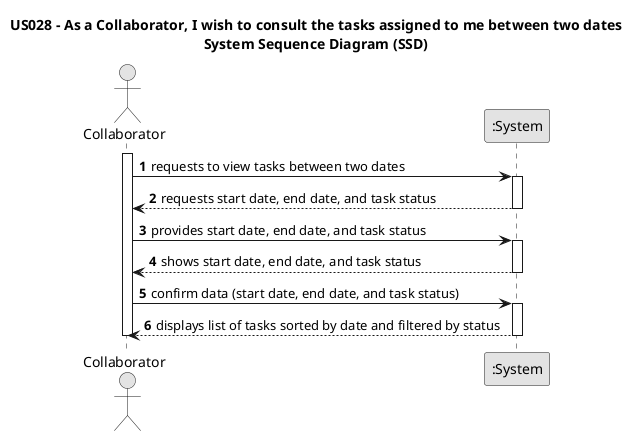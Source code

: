 @startuml
skinparam monochrome true
skinparam packageStyle rectangle
skinparam shadowing false

title US028 - As a Collaborator, I wish to consult the tasks assigned to me between two dates\nSystem Sequence Diagram (SSD)

autonumber

actor "Collaborator" as Collaborator
participant ":System" as System

activate Collaborator

    Collaborator -> System : requests to view tasks between two dates
    activate System

        System --> Collaborator : requests start date, end date, and task status
    deactivate System

    Collaborator -> System : provides start date, end date, and task status
    activate System


         System --> Collaborator : shows start date, end date, and task status
    deactivate System

    Collaborator -> System : confirm data (start date, end date, and task status)
    activate System


        System --> Collaborator : displays list of tasks sorted by date and filtered by status
    deactivate System

deactivate Collaborator


@enduml
